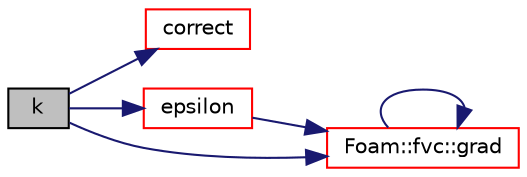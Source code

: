 digraph "k"
{
  bgcolor="transparent";
  edge [fontname="Helvetica",fontsize="10",labelfontname="Helvetica",labelfontsize="10"];
  node [fontname="Helvetica",fontsize="10",shape=record];
  rankdir="LR";
  Node1 [label="k",height=0.2,width=0.4,color="black", fillcolor="grey75", style="filled", fontcolor="black"];
  Node1 -> Node2 [color="midnightblue",fontsize="10",style="solid",fontname="Helvetica"];
  Node2 [label="correct",height=0.2,width=0.4,color="red",URL="$a02412.html#a3ae44b28050c3aa494c1d8e18cf618c1",tooltip="Correct Eddy-Viscosity and related properties. "];
  Node1 -> Node3 [color="midnightblue",fontsize="10",style="solid",fontname="Helvetica"];
  Node3 [label="epsilon",height=0.2,width=0.4,color="red",URL="$a02412.html#a5944a1c6c25f664f1d5048f53ad1d2a5",tooltip="Return sub-grid disipation rate. "];
  Node3 -> Node4 [color="midnightblue",fontsize="10",style="solid",fontname="Helvetica"];
  Node4 [label="Foam::fvc::grad",height=0.2,width=0.4,color="red",URL="$a11009.html#a7c00ec90ecc15ed3005255e42c52827a"];
  Node4 -> Node4 [color="midnightblue",fontsize="10",style="solid",fontname="Helvetica"];
  Node1 -> Node4 [color="midnightblue",fontsize="10",style="solid",fontname="Helvetica"];
}
